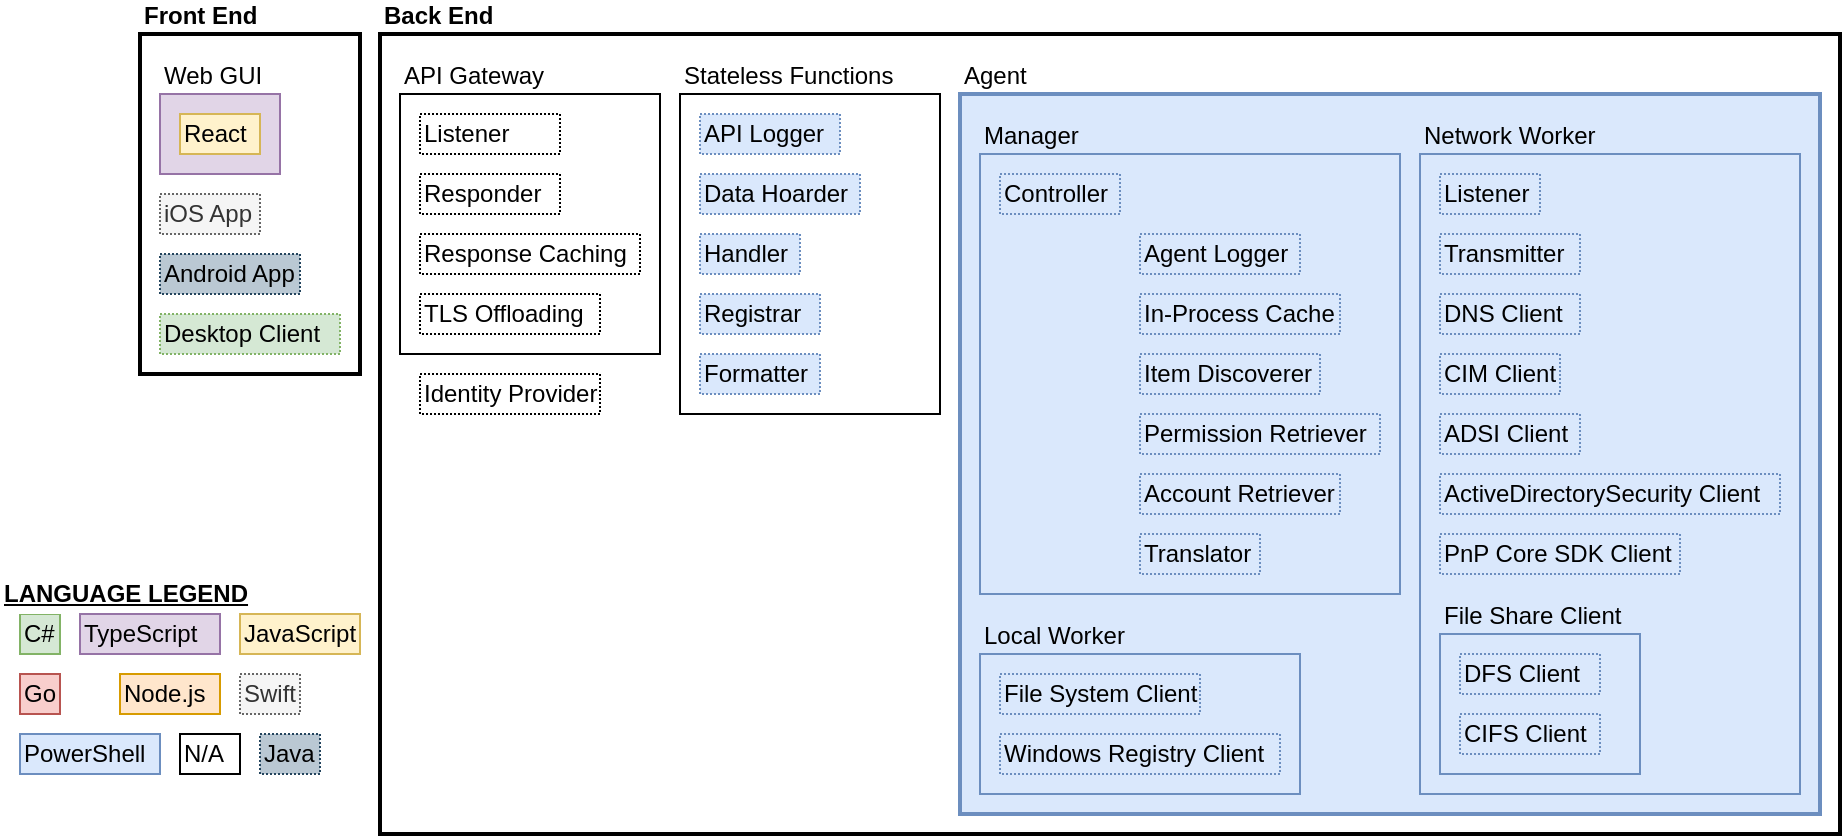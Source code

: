 <mxfile version="26.0.11">
  <diagram name="Page-1" id="bfe91b75-5d2c-26a0-9c1d-138518896778">
    <mxGraphModel dx="1426" dy="755" grid="1" gridSize="10" guides="1" tooltips="1" connect="1" arrows="1" fold="1" page="1" pageScale="1" pageWidth="1100" pageHeight="850" background="none" math="0" shadow="0">
      <root>
        <mxCell id="0" />
        <mxCell id="1" parent="0" />
        <mxCell id="kKeuek6A7nBEJlROy1Lq-1" value="Front End" style="rounded=0;whiteSpace=wrap;html=1;align=left;labelPosition=center;verticalLabelPosition=top;verticalAlign=bottom;strokeWidth=2;fontStyle=1;" vertex="1" parent="1">
          <mxGeometry x="80" y="30" width="110" height="170" as="geometry" />
        </mxCell>
        <mxCell id="AjgEdxr6FU-6ofKO_puN-23" value="Back End" style="rounded=0;whiteSpace=wrap;html=1;align=left;labelPosition=center;verticalLabelPosition=top;verticalAlign=bottom;strokeWidth=2;fontStyle=1;" parent="1" vertex="1">
          <mxGeometry x="200" y="30" width="730" height="400" as="geometry" />
        </mxCell>
        <mxCell id="TeKHzLBr8SLi8PSO3Rqj-54" value="Web GUI" style="rounded=0;whiteSpace=wrap;html=1;align=left;labelPosition=center;verticalLabelPosition=top;verticalAlign=bottom;strokeWidth=1;fontStyle=0;fillColor=#e1d5e7;strokeColor=#9673a6;" parent="1" vertex="1">
          <mxGeometry x="90" y="60" width="60" height="40" as="geometry" />
        </mxCell>
        <mxCell id="TeKHzLBr8SLi8PSO3Rqj-61" value="Node.js" style="rounded=0;whiteSpace=wrap;html=1;align=left;fillColor=#ffe6cc;strokeColor=#d79b00;" parent="1" vertex="1">
          <mxGeometry x="70" y="350" width="50" height="20" as="geometry" />
        </mxCell>
        <mxCell id="TeKHzLBr8SLi8PSO3Rqj-62" value="Go" style="rounded=0;whiteSpace=wrap;html=1;align=left;fillColor=#f8cecc;strokeColor=#b85450;" parent="1" vertex="1">
          <mxGeometry x="20" y="350" width="20" height="20" as="geometry" />
        </mxCell>
        <mxCell id="TeKHzLBr8SLi8PSO3Rqj-63" value="C#" style="rounded=0;whiteSpace=wrap;html=1;align=left;fillColor=#d5e8d4;strokeColor=#82b366;" parent="1" vertex="1">
          <mxGeometry x="20" y="320" width="20" height="20" as="geometry" />
        </mxCell>
        <mxCell id="TeKHzLBr8SLi8PSO3Rqj-64" value="N/A" style="rounded=0;whiteSpace=wrap;html=1;align=left;" parent="1" vertex="1">
          <mxGeometry x="100" y="380" width="30" height="20" as="geometry" />
        </mxCell>
        <mxCell id="TeKHzLBr8SLi8PSO3Rqj-66" value="LANGUAGE LEGEND" style="rounded=0;whiteSpace=wrap;html=1;align=left;fontStyle=5;strokeColor=none;" parent="1" vertex="1">
          <mxGeometry x="10" y="300" width="130" height="20" as="geometry" />
        </mxCell>
        <mxCell id="TeKHzLBr8SLi8PSO3Rqj-70" value="TypeScript" style="rounded=0;whiteSpace=wrap;html=1;align=left;fillColor=#e1d5e7;strokeColor=#9673a6;" parent="1" vertex="1">
          <mxGeometry x="50" y="320" width="70" height="20" as="geometry" />
        </mxCell>
        <mxCell id="TeKHzLBr8SLi8PSO3Rqj-71" value="React" style="rounded=0;whiteSpace=wrap;html=1;align=left;fillColor=#fff2cc;strokeColor=#d6b656;" parent="1" vertex="1">
          <mxGeometry x="100" y="70" width="40" height="20" as="geometry" />
        </mxCell>
        <mxCell id="TeKHzLBr8SLi8PSO3Rqj-76" value="API Gateway" style="rounded=0;whiteSpace=wrap;html=1;align=left;labelPosition=center;verticalLabelPosition=top;verticalAlign=bottom;" parent="1" vertex="1">
          <mxGeometry x="210" y="60" width="130" height="130" as="geometry" />
        </mxCell>
        <mxCell id="TeKHzLBr8SLi8PSO3Rqj-77" value="Responder" style="rounded=0;whiteSpace=wrap;html=1;align=left;dashed=1;dashPattern=1 1;" parent="1" vertex="1">
          <mxGeometry x="220" y="100" width="70" height="20" as="geometry" />
        </mxCell>
        <mxCell id="TeKHzLBr8SLi8PSO3Rqj-78" value="Listener" style="rounded=0;whiteSpace=wrap;html=1;align=left;dashed=1;dashPattern=1 1;" parent="1" vertex="1">
          <mxGeometry x="220" y="70" width="70" height="20" as="geometry" />
        </mxCell>
        <mxCell id="qUr2L0oiyh-3UfnmQNyu-1" value="PowerShell" style="rounded=0;whiteSpace=wrap;html=1;align=left;fillColor=#dae8fc;strokeColor=#6c8ebf;" parent="1" vertex="1">
          <mxGeometry x="20" y="380" width="70" height="20" as="geometry" />
        </mxCell>
        <mxCell id="Bb1RNmVAspJEbEjhx5MH-1" value="JavaScript" style="rounded=0;whiteSpace=wrap;html=1;align=left;fillColor=#fff2cc;strokeColor=#d6b656;" parent="1" vertex="1">
          <mxGeometry x="130" y="320" width="60" height="20" as="geometry" />
        </mxCell>
        <mxCell id="kKeuek6A7nBEJlROy1Lq-2" value="iOS App" style="rounded=0;whiteSpace=wrap;html=1;align=left;dashed=1;dashPattern=1 1;fillColor=#f5f5f5;strokeColor=#666666;fontColor=#333333;" vertex="1" parent="1">
          <mxGeometry x="90" y="110" width="50" height="20" as="geometry" />
        </mxCell>
        <mxCell id="kKeuek6A7nBEJlROy1Lq-3" value="Swift" style="rounded=0;whiteSpace=wrap;html=1;align=left;dashed=1;dashPattern=1 1;fillColor=#f5f5f5;strokeColor=#666666;fontColor=#333333;" vertex="1" parent="1">
          <mxGeometry x="130" y="350" width="30" height="20" as="geometry" />
        </mxCell>
        <mxCell id="kKeuek6A7nBEJlROy1Lq-4" value="Java" style="rounded=0;whiteSpace=wrap;html=1;align=left;dashed=1;dashPattern=1 1;fillColor=#bac8d3;strokeColor=#23445d;" vertex="1" parent="1">
          <mxGeometry x="140" y="380" width="30" height="20" as="geometry" />
        </mxCell>
        <mxCell id="kKeuek6A7nBEJlROy1Lq-5" value="Android App" style="rounded=0;whiteSpace=wrap;html=1;align=left;dashed=1;dashPattern=1 1;fillColor=#bac8d3;strokeColor=#23445d;" vertex="1" parent="1">
          <mxGeometry x="90" y="140" width="70" height="20" as="geometry" />
        </mxCell>
        <mxCell id="kKeuek6A7nBEJlROy1Lq-6" value="Desktop Client" style="rounded=0;whiteSpace=wrap;html=1;align=left;dashed=1;dashPattern=1 1;fillColor=#d5e8d4;strokeColor=#82b366;" vertex="1" parent="1">
          <mxGeometry x="90" y="170" width="90" height="20" as="geometry" />
        </mxCell>
        <mxCell id="kKeuek6A7nBEJlROy1Lq-8" value="Identity Provider" style="rounded=0;whiteSpace=wrap;html=1;align=left;dashed=1;dashPattern=1 1;" vertex="1" parent="1">
          <mxGeometry x="220" y="200" width="90" height="20" as="geometry" />
        </mxCell>
        <mxCell id="kKeuek6A7nBEJlROy1Lq-9" value="Response Caching" style="rounded=0;whiteSpace=wrap;html=1;align=left;dashed=1;dashPattern=1 1;" vertex="1" parent="1">
          <mxGeometry x="220" y="130" width="110" height="20" as="geometry" />
        </mxCell>
        <mxCell id="kKeuek6A7nBEJlROy1Lq-10" value="TLS Offloading" style="rounded=0;whiteSpace=wrap;html=1;align=left;dashed=1;dashPattern=1 1;" vertex="1" parent="1">
          <mxGeometry x="220" y="160" width="90" height="20" as="geometry" />
        </mxCell>
        <mxCell id="kKeuek6A7nBEJlROy1Lq-11" value="Stateless Functions" style="rounded=0;whiteSpace=wrap;html=1;align=left;labelPosition=center;verticalLabelPosition=top;verticalAlign=bottom;" vertex="1" parent="1">
          <mxGeometry x="350" y="60" width="130" height="160" as="geometry" />
        </mxCell>
        <mxCell id="AjgEdxr6FU-6ofKO_puN-31" value="Formatter" style="rounded=0;whiteSpace=wrap;html=1;align=left;dashed=1;dashPattern=1 1;fillColor=#dae8fc;strokeColor=#6c8ebf;" parent="1" vertex="1">
          <mxGeometry x="360" y="190" width="60" height="20" as="geometry" />
        </mxCell>
        <mxCell id="TeKHzLBr8SLi8PSO3Rqj-1" value="API Logger" style="rounded=0;whiteSpace=wrap;html=1;align=left;dashed=1;dashPattern=1 1;fillColor=#dae8fc;strokeColor=#6c8ebf;" parent="1" vertex="1">
          <mxGeometry x="360" y="70" width="70" height="20" as="geometry" />
        </mxCell>
        <mxCell id="TeKHzLBr8SLi8PSO3Rqj-2" value="Data Hoarder" style="rounded=0;whiteSpace=wrap;html=1;align=left;dashed=1;dashPattern=1 1;fillColor=#dae8fc;strokeColor=#6c8ebf;" parent="1" vertex="1">
          <mxGeometry x="360" y="100" width="80" height="20" as="geometry" />
        </mxCell>
        <mxCell id="TeKHzLBr8SLi8PSO3Rqj-3" value="Handler" style="rounded=0;whiteSpace=wrap;html=1;align=left;dashed=1;dashPattern=1 1;fillColor=#dae8fc;strokeColor=#6c8ebf;" parent="1" vertex="1">
          <mxGeometry x="360" y="130" width="50" height="20" as="geometry" />
        </mxCell>
        <mxCell id="TeKHzLBr8SLi8PSO3Rqj-58" value="Registrar" style="rounded=0;whiteSpace=wrap;html=1;align=left;dashed=1;dashPattern=1 1;fillColor=#dae8fc;strokeColor=#6c8ebf;" parent="1" vertex="1">
          <mxGeometry x="360" y="160" width="60" height="20" as="geometry" />
        </mxCell>
        <mxCell id="TeKHzLBr8SLi8PSO3Rqj-60" value="Agent" style="rounded=0;whiteSpace=wrap;html=1;align=left;labelPosition=center;verticalLabelPosition=top;verticalAlign=bottom;strokeWidth=2;fontStyle=0;fillColor=#dae8fc;strokeColor=#6c8ebf;" parent="1" vertex="1">
          <mxGeometry x="490" y="60" width="430" height="360" as="geometry" />
        </mxCell>
        <mxCell id="TeKHzLBr8SLi8PSO3Rqj-31" value="Manager" style="rounded=0;whiteSpace=wrap;html=1;align=left;labelPosition=center;verticalLabelPosition=top;verticalAlign=bottom;strokeWidth=1;fillColor=#dae8fc;strokeColor=#6c8ebf;" parent="1" vertex="1">
          <mxGeometry x="500" y="90" width="210" height="220" as="geometry" />
        </mxCell>
        <mxCell id="TeKHzLBr8SLi8PSO3Rqj-32" value="Network Worker" style="rounded=0;whiteSpace=wrap;html=1;align=left;labelPosition=center;verticalLabelPosition=top;verticalAlign=bottom;fillColor=#dae8fc;strokeColor=#6c8ebf;" parent="1" vertex="1">
          <mxGeometry x="720" y="90" width="190" height="320" as="geometry" />
        </mxCell>
        <mxCell id="TeKHzLBr8SLi8PSO3Rqj-34" value="PnP Core SDK&amp;nbsp;&lt;span style=&quot;background-color: transparent; color: light-dark(rgb(0, 0, 0), rgb(255, 255, 255));&quot;&gt;Client&lt;/span&gt;" style="rounded=0;whiteSpace=wrap;html=1;align=left;dashed=1;dashPattern=1 1;fillColor=#dae8fc;strokeColor=#6c8ebf;" parent="1" vertex="1">
          <mxGeometry x="730" y="280" width="120" height="20" as="geometry" />
        </mxCell>
        <mxCell id="TeKHzLBr8SLi8PSO3Rqj-35" value="CIM&amp;nbsp;&lt;span style=&quot;background-color: transparent; color: light-dark(rgb(0, 0, 0), rgb(255, 255, 255));&quot;&gt;Client&lt;/span&gt;" style="rounded=0;whiteSpace=wrap;html=1;align=left;dashed=1;dashPattern=1 1;fillColor=#dae8fc;strokeColor=#6c8ebf;" parent="1" vertex="1">
          <mxGeometry x="730" y="190" width="60" height="20" as="geometry" />
        </mxCell>
        <mxCell id="TeKHzLBr8SLi8PSO3Rqj-36" value="ADSI&amp;nbsp;&lt;span style=&quot;background-color: transparent; color: light-dark(rgb(0, 0, 0), rgb(255, 255, 255));&quot;&gt;Client&lt;/span&gt;" style="rounded=0;whiteSpace=wrap;html=1;align=left;dashed=1;dashPattern=1 1;fillColor=#dae8fc;strokeColor=#6c8ebf;" parent="1" vertex="1">
          <mxGeometry x="730" y="220" width="70" height="20" as="geometry" />
        </mxCell>
        <mxCell id="TeKHzLBr8SLi8PSO3Rqj-37" value="ActiveDirectorySecurity Client" style="rounded=0;whiteSpace=wrap;html=1;align=left;fontStyle=0;dashed=1;dashPattern=1 1;fillColor=#dae8fc;strokeColor=#6c8ebf;" parent="1" vertex="1">
          <mxGeometry x="730" y="250" width="170" height="20" as="geometry" />
        </mxCell>
        <mxCell id="TeKHzLBr8SLi8PSO3Rqj-39" value="Agent Logger" style="rounded=0;whiteSpace=wrap;html=1;align=left;dashed=1;dashPattern=1 1;fillColor=#dae8fc;strokeColor=#6c8ebf;" parent="1" vertex="1">
          <mxGeometry x="580" y="130" width="80" height="20" as="geometry" />
        </mxCell>
        <mxCell id="TeKHzLBr8SLi8PSO3Rqj-41" value="DNS Client" style="rounded=0;whiteSpace=wrap;html=1;align=left;dashed=1;dashPattern=1 1;fillColor=#dae8fc;strokeColor=#6c8ebf;" parent="1" vertex="1">
          <mxGeometry x="730" y="160" width="70" height="20" as="geometry" />
        </mxCell>
        <mxCell id="TeKHzLBr8SLi8PSO3Rqj-42" value="Permission Retriever" style="rounded=0;whiteSpace=wrap;html=1;align=left;dashed=1;dashPattern=1 1;fillColor=#dae8fc;strokeColor=#6c8ebf;" parent="1" vertex="1">
          <mxGeometry x="580" y="220" width="120" height="20" as="geometry" />
        </mxCell>
        <mxCell id="TeKHzLBr8SLi8PSO3Rqj-43" value="Account Retriever" style="rounded=0;whiteSpace=wrap;html=1;align=left;dashed=1;dashPattern=1 1;fillColor=#dae8fc;strokeColor=#6c8ebf;" parent="1" vertex="1">
          <mxGeometry x="580" y="250" width="100" height="20" as="geometry" />
        </mxCell>
        <mxCell id="TeKHzLBr8SLi8PSO3Rqj-44" value="Item Discoverer" style="rounded=0;whiteSpace=wrap;html=1;align=left;dashed=1;dashPattern=1 1;fillColor=#dae8fc;strokeColor=#6c8ebf;" parent="1" vertex="1">
          <mxGeometry x="580" y="190" width="90" height="20" as="geometry" />
        </mxCell>
        <mxCell id="TeKHzLBr8SLi8PSO3Rqj-45" value="Local Worker" style="rounded=0;whiteSpace=wrap;html=1;align=left;labelPosition=center;verticalLabelPosition=top;verticalAlign=bottom;fillColor=#dae8fc;strokeColor=#6c8ebf;" parent="1" vertex="1">
          <mxGeometry x="500" y="340" width="160" height="70" as="geometry" />
        </mxCell>
        <mxCell id="TeKHzLBr8SLi8PSO3Rqj-46" value="File System Client" style="rounded=0;whiteSpace=wrap;html=1;align=left;dashed=1;dashPattern=1 1;fillColor=#dae8fc;strokeColor=#6c8ebf;" parent="1" vertex="1">
          <mxGeometry x="510" y="350" width="100" height="20" as="geometry" />
        </mxCell>
        <mxCell id="TeKHzLBr8SLi8PSO3Rqj-47" value="Windows Registry Client" style="rounded=0;whiteSpace=wrap;html=1;align=left;fontStyle=0;dashed=1;dashPattern=1 1;fillColor=#dae8fc;strokeColor=#6c8ebf;" parent="1" vertex="1">
          <mxGeometry x="510" y="380" width="140" height="20" as="geometry" />
        </mxCell>
        <mxCell id="TeKHzLBr8SLi8PSO3Rqj-48" value="In-Process Cache" style="rounded=0;whiteSpace=wrap;html=1;align=left;dashed=1;dashPattern=1 1;fillColor=#dae8fc;strokeColor=#6c8ebf;" parent="1" vertex="1">
          <mxGeometry x="580" y="160" width="100" height="20" as="geometry" />
        </mxCell>
        <mxCell id="TeKHzLBr8SLi8PSO3Rqj-50" value="Translator" style="rounded=0;whiteSpace=wrap;html=1;align=left;dashed=1;dashPattern=1 1;fillColor=#dae8fc;strokeColor=#6c8ebf;" parent="1" vertex="1">
          <mxGeometry x="580" y="280" width="60" height="20" as="geometry" />
        </mxCell>
        <mxCell id="TeKHzLBr8SLi8PSO3Rqj-51" value="Controller" style="rounded=0;whiteSpace=wrap;html=1;align=left;dashed=1;dashPattern=1 1;fillColor=#dae8fc;strokeColor=#6c8ebf;" parent="1" vertex="1">
          <mxGeometry x="510" y="100" width="60" height="20" as="geometry" />
        </mxCell>
        <mxCell id="TeKHzLBr8SLi8PSO3Rqj-52" value="Listener" style="rounded=0;whiteSpace=wrap;html=1;align=left;dashed=1;dashPattern=1 1;fillColor=#dae8fc;strokeColor=#6c8ebf;" parent="1" vertex="1">
          <mxGeometry x="730" y="100" width="50" height="20" as="geometry" />
        </mxCell>
        <mxCell id="TeKHzLBr8SLi8PSO3Rqj-53" value="Transmitter" style="rounded=0;whiteSpace=wrap;html=1;align=left;dashed=1;dashPattern=1 1;fillColor=#dae8fc;strokeColor=#6c8ebf;" parent="1" vertex="1">
          <mxGeometry x="730" y="130" width="70" height="20" as="geometry" />
        </mxCell>
        <mxCell id="TeKHzLBr8SLi8PSO3Rqj-73" value="File Share Client" style="rounded=0;whiteSpace=wrap;html=1;align=left;labelPosition=center;verticalLabelPosition=top;verticalAlign=bottom;fillColor=#dae8fc;strokeColor=#6c8ebf;" parent="1" vertex="1">
          <mxGeometry x="730" y="330" width="100" height="70" as="geometry" />
        </mxCell>
        <mxCell id="TeKHzLBr8SLi8PSO3Rqj-33" value="CIFS Client" style="rounded=0;whiteSpace=wrap;html=1;align=left;dashed=1;dashPattern=1 1;fillColor=#dae8fc;strokeColor=#6c8ebf;" parent="1" vertex="1">
          <mxGeometry x="740" y="370" width="70" height="20" as="geometry" />
        </mxCell>
        <mxCell id="TeKHzLBr8SLi8PSO3Rqj-74" value="DFS Client" style="rounded=0;whiteSpace=wrap;html=1;align=left;dashed=1;dashPattern=1 1;fillColor=#dae8fc;strokeColor=#6c8ebf;" parent="1" vertex="1">
          <mxGeometry x="740" y="340" width="70" height="20" as="geometry" />
        </mxCell>
      </root>
    </mxGraphModel>
  </diagram>
</mxfile>
